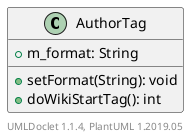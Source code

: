 @startuml

    class AuthorTag [[AuthorTag.html]] {
        +m_format: String
        +setFormat(String): void
        +doWikiStartTag(): int
    }


    center footer UMLDoclet 1.1.4, PlantUML 1.2019.05
@enduml
